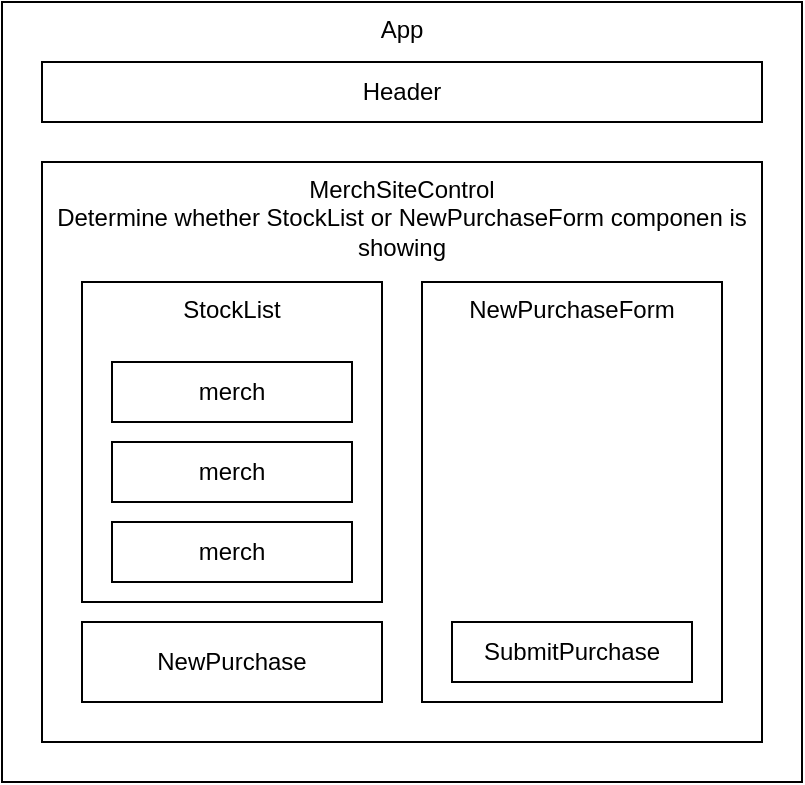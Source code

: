 <mxfile>
    <diagram id="ZYcTuAoTEpmBz8UZi12k" name="Page-1">
        <mxGraphModel dx="836" dy="392" grid="1" gridSize="10" guides="1" tooltips="1" connect="1" arrows="1" fold="1" page="1" pageScale="1" pageWidth="850" pageHeight="1100" math="0" shadow="0">
            <root>
                <mxCell id="0"/>
                <mxCell id="1" parent="0"/>
                <mxCell id="2" value="App" style="rounded=0;whiteSpace=wrap;html=1;verticalAlign=top;" vertex="1" parent="1">
                    <mxGeometry x="190" y="10" width="400" height="390" as="geometry"/>
                </mxCell>
                <mxCell id="3" value="Header" style="rounded=0;whiteSpace=wrap;html=1;" vertex="1" parent="1">
                    <mxGeometry x="210" y="40" width="360" height="30" as="geometry"/>
                </mxCell>
                <mxCell id="4" value="MerchSiteControl&lt;br&gt;Determine whether StockList or NewPurchaseForm componen is showing" style="rounded=0;whiteSpace=wrap;html=1;verticalAlign=top;" vertex="1" parent="1">
                    <mxGeometry x="210" y="90" width="360" height="290" as="geometry"/>
                </mxCell>
                <mxCell id="5" value="StockList" style="rounded=0;whiteSpace=wrap;html=1;verticalAlign=top;" vertex="1" parent="1">
                    <mxGeometry x="230" y="150" width="150" height="160" as="geometry"/>
                </mxCell>
                <mxCell id="6" value="NewPurchaseForm" style="rounded=0;whiteSpace=wrap;html=1;verticalAlign=top;" vertex="1" parent="1">
                    <mxGeometry x="400" y="150" width="150" height="210" as="geometry"/>
                </mxCell>
                <mxCell id="7" value="merch" style="rounded=0;whiteSpace=wrap;html=1;" vertex="1" parent="1">
                    <mxGeometry x="245" y="190" width="120" height="30" as="geometry"/>
                </mxCell>
                <mxCell id="8" value="NewPurchase" style="rounded=0;whiteSpace=wrap;html=1;" vertex="1" parent="1">
                    <mxGeometry x="230" y="320" width="150" height="40" as="geometry"/>
                </mxCell>
                <mxCell id="9" value="SubmitPurchase" style="rounded=0;whiteSpace=wrap;html=1;" vertex="1" parent="1">
                    <mxGeometry x="415" y="320" width="120" height="30" as="geometry"/>
                </mxCell>
                <mxCell id="11" value="merch" style="rounded=0;whiteSpace=wrap;html=1;" vertex="1" parent="1">
                    <mxGeometry x="245" y="230" width="120" height="30" as="geometry"/>
                </mxCell>
                <mxCell id="12" value="merch" style="rounded=0;whiteSpace=wrap;html=1;" vertex="1" parent="1">
                    <mxGeometry x="245" y="270" width="120" height="30" as="geometry"/>
                </mxCell>
            </root>
        </mxGraphModel>
    </diagram>
</mxfile>